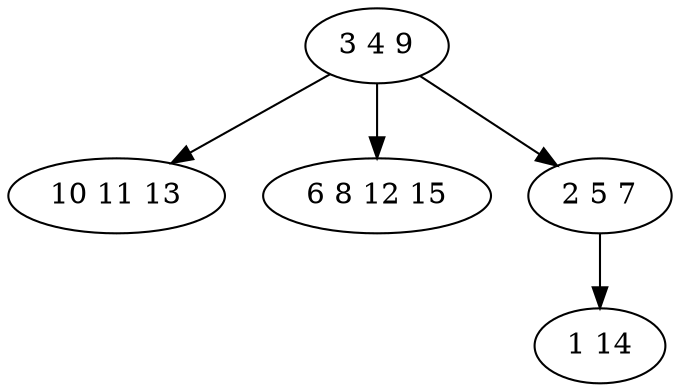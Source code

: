 digraph true_tree {
	"0" -> "1"
	"0" -> "2"
	"0" -> "3"
	"3" -> "4"
	"0" [label="3 4 9"];
	"1" [label="10 11 13"];
	"2" [label="6 8 12 15"];
	"3" [label="2 5 7"];
	"4" [label="1 14"];
}
